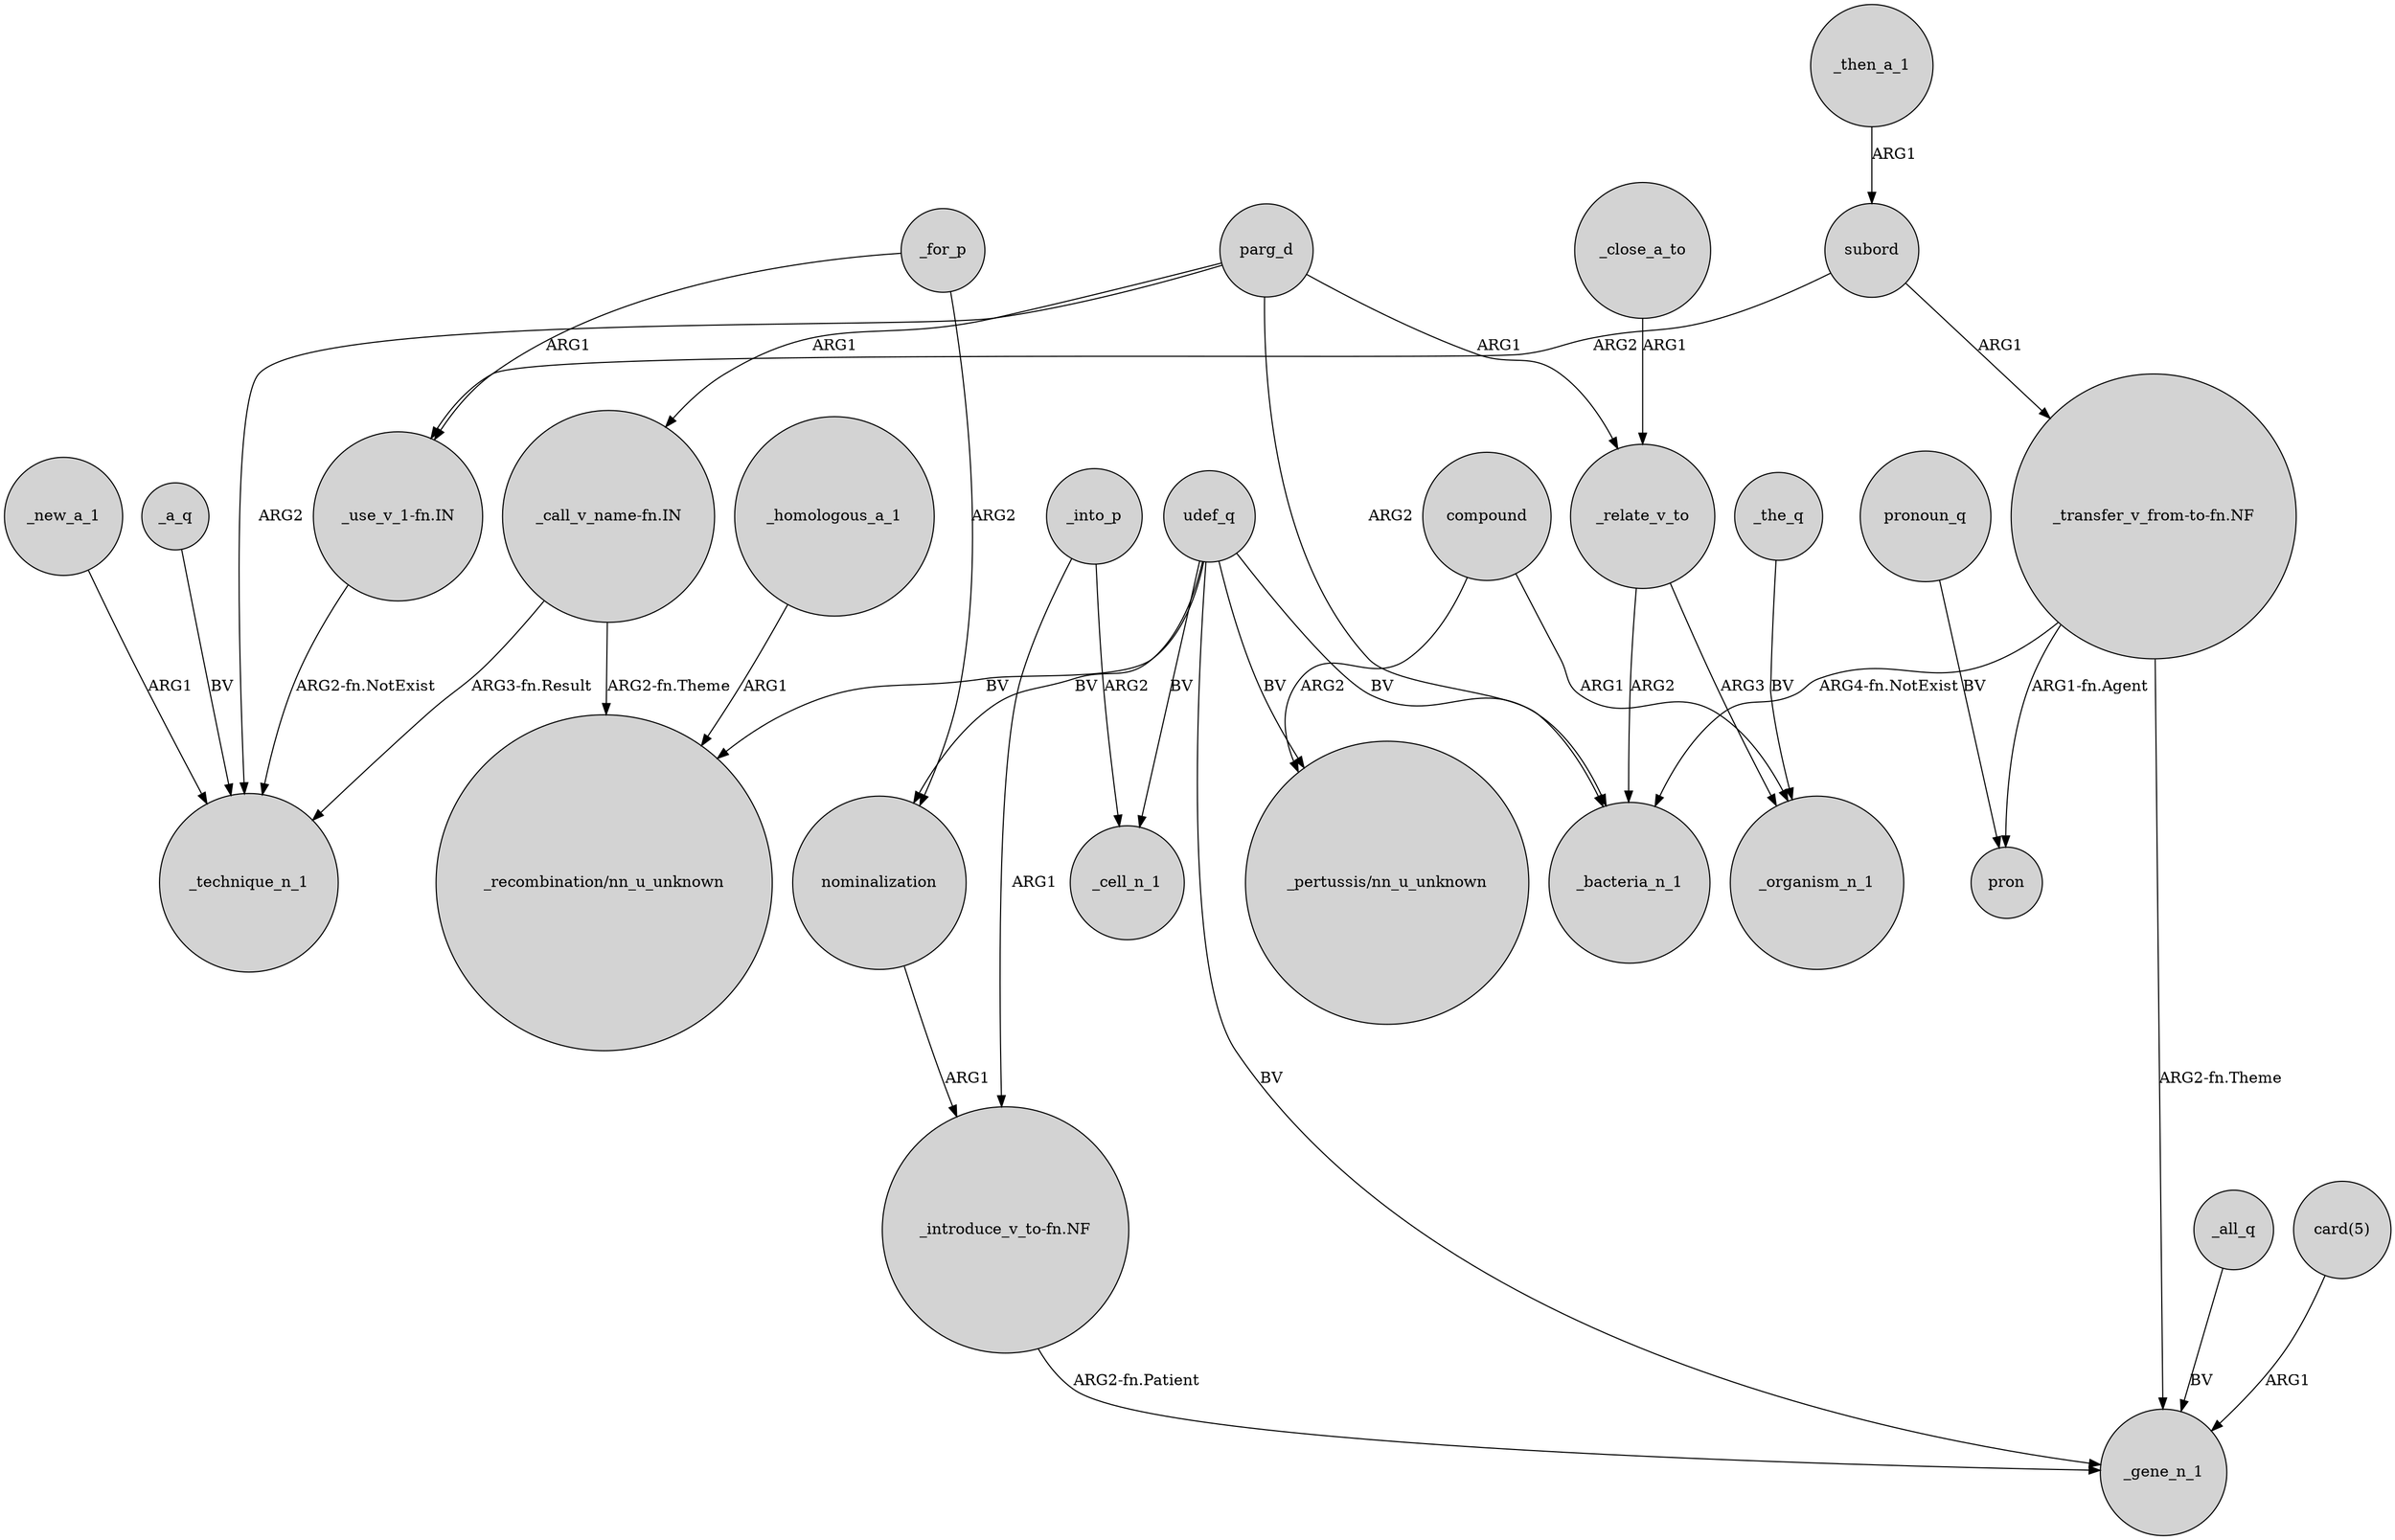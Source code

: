 digraph {
	node [shape=circle style=filled]
	_a_q -> _technique_n_1 [label=BV]
	"_transfer_v_from-to-fn.NF" -> _gene_n_1 [label="ARG2-fn.Theme"]
	_homologous_a_1 -> "_recombination/nn_u_unknown" [label=ARG1]
	"_call_v_name-fn.IN" -> _technique_n_1 [label="ARG3-fn.Result"]
	parg_d -> _relate_v_to [label=ARG1]
	_relate_v_to -> _organism_n_1 [label=ARG3]
	_for_p -> nominalization [label=ARG2]
	parg_d -> _bacteria_n_1 [label=ARG2]
	"_introduce_v_to-fn.NF" -> _gene_n_1 [label="ARG2-fn.Patient"]
	subord -> "_use_v_1-fn.IN" [label=ARG2]
	udef_q -> "_pertussis/nn_u_unknown" [label=BV]
	parg_d -> _technique_n_1 [label=ARG2]
	udef_q -> _gene_n_1 [label=BV]
	"_transfer_v_from-to-fn.NF" -> pron [label="ARG1-fn.Agent"]
	_all_q -> _gene_n_1 [label=BV]
	parg_d -> "_call_v_name-fn.IN" [label=ARG1]
	pronoun_q -> pron [label=BV]
	_close_a_to -> _relate_v_to [label=ARG1]
	"_use_v_1-fn.IN" -> _technique_n_1 [label="ARG2-fn.NotExist"]
	udef_q -> _bacteria_n_1 [label=BV]
	_then_a_1 -> subord [label=ARG1]
	"card(5)" -> _gene_n_1 [label=ARG1]
	udef_q -> nominalization [label=BV]
	"_transfer_v_from-to-fn.NF" -> _bacteria_n_1 [label="ARG4-fn.NotExist"]
	udef_q -> _cell_n_1 [label=BV]
	nominalization -> "_introduce_v_to-fn.NF" [label=ARG1]
	subord -> "_transfer_v_from-to-fn.NF" [label=ARG1]
	_new_a_1 -> _technique_n_1 [label=ARG1]
	_for_p -> "_use_v_1-fn.IN" [label=ARG1]
	compound -> _organism_n_1 [label=ARG1]
	"_call_v_name-fn.IN" -> "_recombination/nn_u_unknown" [label="ARG2-fn.Theme"]
	_into_p -> _cell_n_1 [label=ARG2]
	compound -> "_pertussis/nn_u_unknown" [label=ARG2]
	_into_p -> "_introduce_v_to-fn.NF" [label=ARG1]
	udef_q -> "_recombination/nn_u_unknown" [label=BV]
	_the_q -> _organism_n_1 [label=BV]
	_relate_v_to -> _bacteria_n_1 [label=ARG2]
}
